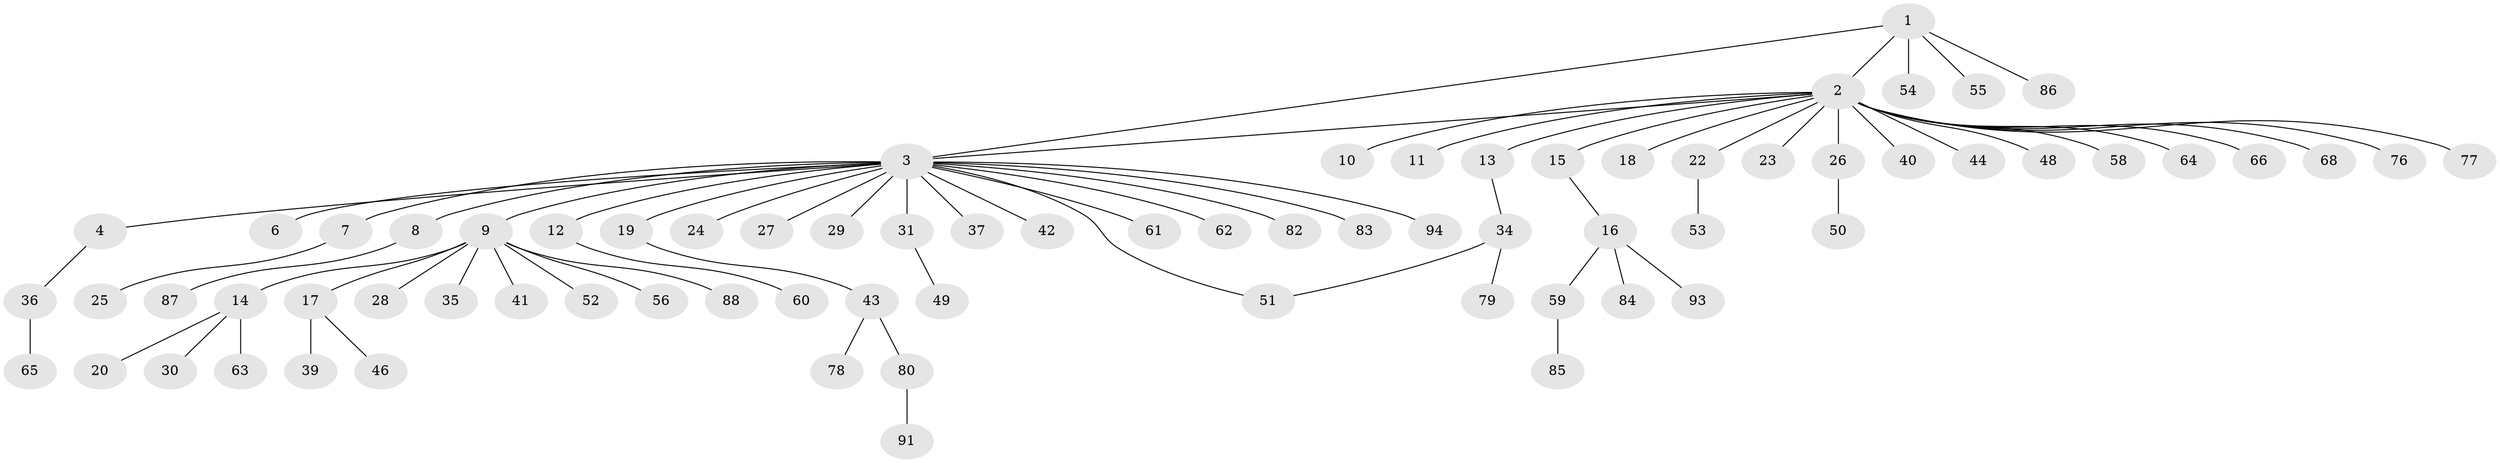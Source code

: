 // original degree distribution, {6: 0.02127659574468085, 22: 0.010638297872340425, 2: 0.2127659574468085, 15: 0.010638297872340425, 1: 0.648936170212766, 3: 0.031914893617021274, 10: 0.010638297872340425, 5: 0.010638297872340425, 4: 0.0425531914893617}
// Generated by graph-tools (version 1.1) at 2025/11/02/27/25 16:11:13]
// undirected, 74 vertices, 75 edges
graph export_dot {
graph [start="1"]
  node [color=gray90,style=filled];
  1 [super="+38"];
  2 [super="+5"];
  3 [super="+72"];
  4;
  6;
  7;
  8 [super="+67"];
  9 [super="+45"];
  10 [super="+73"];
  11;
  12 [super="+57"];
  13;
  14 [super="+47"];
  15;
  16 [super="+33"];
  17 [super="+21"];
  18;
  19 [super="+90"];
  20;
  22 [super="+92"];
  23;
  24;
  25;
  26;
  27;
  28;
  29 [super="+32"];
  30;
  31;
  34 [super="+89"];
  35;
  36;
  37 [super="+81"];
  39;
  40;
  41;
  42;
  43 [super="+70"];
  44;
  46;
  48;
  49;
  50 [super="+69"];
  51;
  52 [super="+71"];
  53;
  54;
  55;
  56;
  58;
  59 [super="+74"];
  60;
  61;
  62 [super="+75"];
  63;
  64;
  65;
  66;
  68;
  76;
  77;
  78;
  79;
  80;
  82;
  83;
  84;
  85;
  86;
  87;
  88;
  91;
  93;
  94;
  1 -- 2;
  1 -- 3;
  1 -- 54;
  1 -- 55;
  1 -- 86;
  2 -- 40;
  2 -- 44;
  2 -- 66;
  2 -- 76;
  2 -- 64;
  2 -- 3;
  2 -- 68;
  2 -- 26;
  2 -- 10;
  2 -- 11;
  2 -- 13;
  2 -- 77;
  2 -- 15;
  2 -- 48;
  2 -- 18;
  2 -- 22;
  2 -- 23;
  2 -- 58;
  3 -- 4;
  3 -- 6;
  3 -- 7;
  3 -- 8;
  3 -- 9;
  3 -- 12;
  3 -- 19;
  3 -- 24;
  3 -- 27;
  3 -- 29;
  3 -- 31;
  3 -- 37;
  3 -- 42;
  3 -- 51;
  3 -- 61;
  3 -- 62;
  3 -- 82;
  3 -- 83;
  3 -- 94;
  4 -- 36;
  7 -- 25;
  8 -- 87;
  9 -- 14;
  9 -- 17;
  9 -- 28;
  9 -- 35;
  9 -- 41;
  9 -- 52;
  9 -- 56;
  9 -- 88;
  12 -- 60;
  13 -- 34;
  14 -- 20;
  14 -- 30;
  14 -- 63;
  15 -- 16;
  16 -- 84;
  16 -- 93;
  16 -- 59;
  17 -- 39;
  17 -- 46;
  19 -- 43;
  22 -- 53;
  26 -- 50;
  31 -- 49;
  34 -- 51;
  34 -- 79;
  36 -- 65;
  43 -- 78;
  43 -- 80;
  59 -- 85;
  80 -- 91;
}
